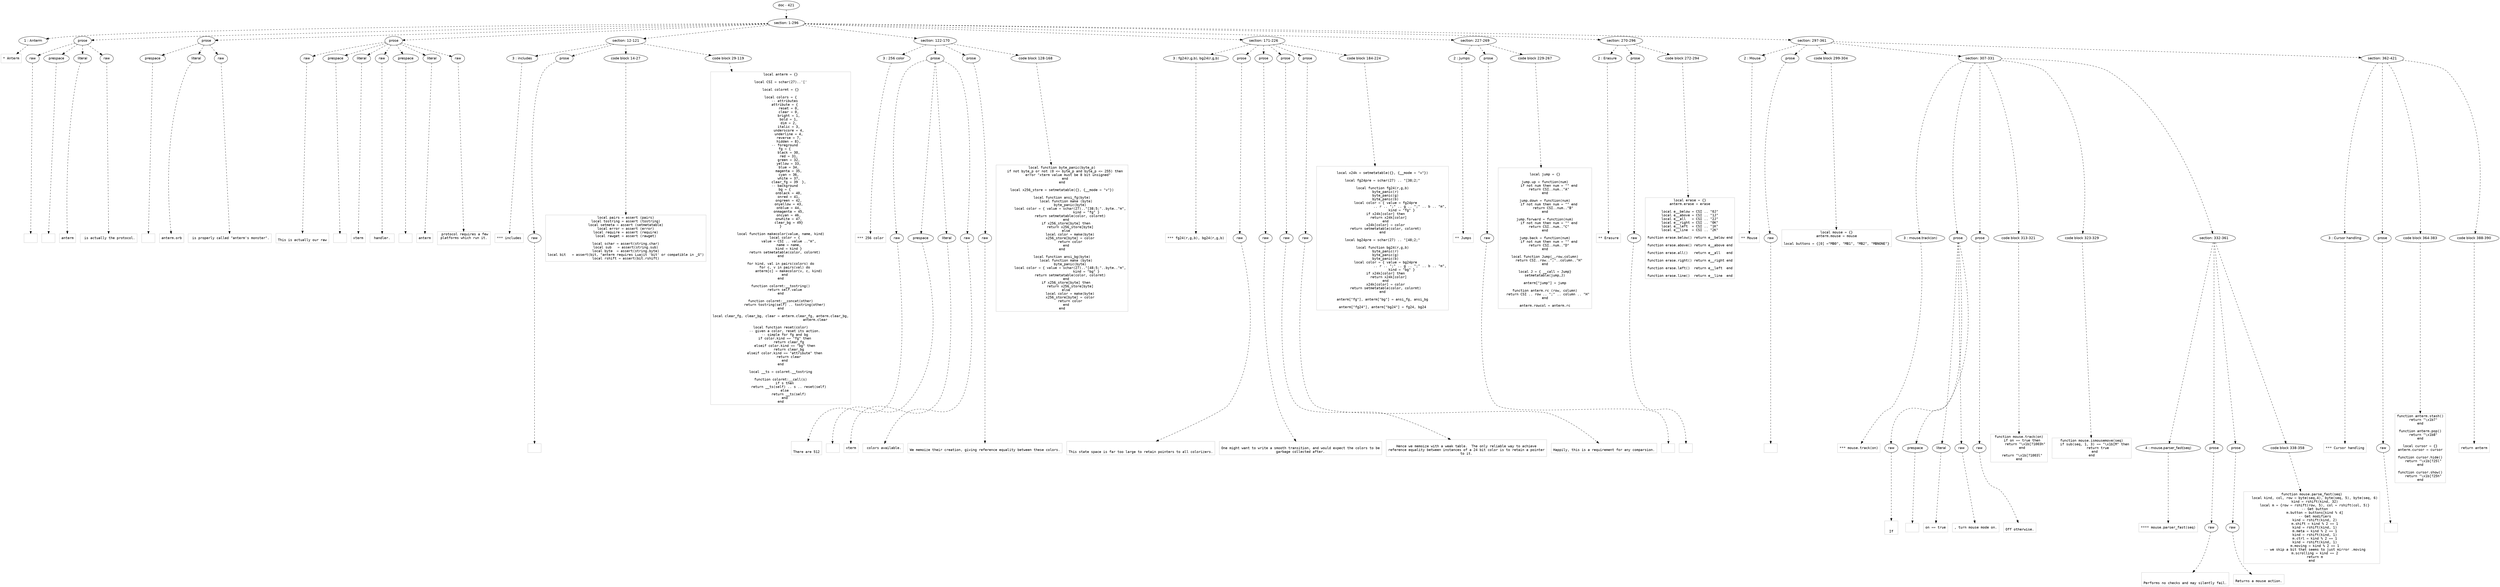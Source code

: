 digraph lpegNode {

node [fontname=Helvetica]
edge [style=dashed]

doc_0 [label="doc - 421"]


doc_0 -> { section_1}
{rank=same; section_1}

section_1 [label="section: 1-296"]


// END RANK doc_0

section_1 -> { header_2 prose_3 prose_4 prose_5 section_6 section_7 section_8 section_9 section_10 section_11}
{rank=same; header_2 prose_3 prose_4 prose_5 section_6 section_7 section_8 section_9 section_10 section_11}

header_2 [label="1 : Anterm"]

prose_3 [label="prose"]

prose_4 [label="prose"]

prose_5 [label="prose"]

section_6 [label="section: 12-121"]

section_7 [label="section: 122-170"]

section_8 [label="section: 171-226"]

section_9 [label="section: 227-269"]

section_10 [label="section: 270-296"]

section_11 [label="section: 297-361"]


// END RANK section_1

header_2 -> leaf_12
leaf_12  [color=Gray,shape=rectangle,fontname=Inconsolata,label="* Anterm"]
// END RANK header_2

prose_3 -> { raw_13 prespace_14 literal_15 raw_16}
{rank=same; raw_13 prespace_14 literal_15 raw_16}

raw_13 [label="raw"]

prespace_14 [label="prespace"]

literal_15 [label="literal"]

raw_16 [label="raw"]


// END RANK prose_3

raw_13 -> leaf_17
leaf_17  [color=Gray,shape=rectangle,fontname=Inconsolata,label="
"]
// END RANK raw_13

prespace_14 -> leaf_18
leaf_18  [color=Gray,shape=rectangle,fontname=Inconsolata,label=""]
// END RANK prespace_14

literal_15 -> leaf_19
leaf_19  [color=Gray,shape=rectangle,fontname=Inconsolata,label="anterm"]
// END RANK literal_15

raw_16 -> leaf_20
leaf_20  [color=Gray,shape=rectangle,fontname=Inconsolata,label=" is actually the protocol.
"]
// END RANK raw_16

prose_4 -> { prespace_21 literal_22 raw_23}
{rank=same; prespace_21 literal_22 raw_23}

prespace_21 [label="prespace"]

literal_22 [label="literal"]

raw_23 [label="raw"]


// END RANK prose_4

prespace_21 -> leaf_24
leaf_24  [color=Gray,shape=rectangle,fontname=Inconsolata,label=""]
// END RANK prespace_21

literal_22 -> leaf_25
leaf_25  [color=Gray,shape=rectangle,fontname=Inconsolata,label="anterm.orb"]
// END RANK literal_22

raw_23 -> leaf_26
leaf_26  [color=Gray,shape=rectangle,fontname=Inconsolata,label=" is properly called \"anterm's monster\".
"]
// END RANK raw_23

prose_5 -> { raw_27 prespace_28 literal_29 raw_30 prespace_31 literal_32 raw_33}
{rank=same; raw_27 prespace_28 literal_29 raw_30 prespace_31 literal_32 raw_33}

raw_27 [label="raw"]

prespace_28 [label="prespace"]

literal_29 [label="literal"]

raw_30 [label="raw"]

prespace_31 [label="prespace"]

literal_32 [label="literal"]

raw_33 [label="raw"]


// END RANK prose_5

raw_27 -> leaf_34
leaf_34  [color=Gray,shape=rectangle,fontname=Inconsolata,label="
This is actually our raw"]
// END RANK raw_27

prespace_28 -> leaf_35
leaf_35  [color=Gray,shape=rectangle,fontname=Inconsolata,label=" "]
// END RANK prespace_28

literal_29 -> leaf_36
leaf_36  [color=Gray,shape=rectangle,fontname=Inconsolata,label="xterm"]
// END RANK literal_29

raw_30 -> leaf_37
leaf_37  [color=Gray,shape=rectangle,fontname=Inconsolata,label=" handler. "]
// END RANK raw_30

prespace_31 -> leaf_38
leaf_38  [color=Gray,shape=rectangle,fontname=Inconsolata,label=" "]
// END RANK prespace_31

literal_32 -> leaf_39
leaf_39  [color=Gray,shape=rectangle,fontname=Inconsolata,label="anterm"]
// END RANK literal_32

raw_33 -> leaf_40
leaf_40  [color=Gray,shape=rectangle,fontname=Inconsolata,label=" protocol requires a few
platforms which run it.

"]
// END RANK raw_33

section_6 -> { header_41 prose_42 codeblock_43 codeblock_44}
{rank=same; header_41 prose_42 codeblock_43 codeblock_44}

header_41 [label="3 : includes"]

prose_42 [label="prose"]

codeblock_43 [label="code block 14-27"]

codeblock_44 [label="code block 29-119"]


// END RANK section_6

header_41 -> leaf_45
leaf_45  [color=Gray,shape=rectangle,fontname=Inconsolata,label="*** includes"]
// END RANK header_41

prose_42 -> { raw_46}
{rank=same; raw_46}

raw_46 [label="raw"]


// END RANK prose_42

raw_46 -> leaf_47
leaf_47  [color=Gray,shape=rectangle,fontname=Inconsolata,label="
"]
// END RANK raw_46

codeblock_43 -> leaf_48
leaf_48  [color=Gray,shape=rectangle,fontname=Inconsolata,label="local pairs = assert (pairs)
local tostring = assert (tostring)
local setmeta = assert (setmetatable)
local error = assert (error)
local require = assert (require)
local rawget = assert (rawget)

local schar = assert(string.char)
local sub   = assert(string.sub)
local byte  = assert(string.byte)
local bit   = assert(bit, \"anterm requires Luajit 'bit' or compatible in _G\")
local rshift = assert(bit.rshift)"]
// END RANK codeblock_43

codeblock_44 -> leaf_49
leaf_49  [color=Gray,shape=rectangle,fontname=Inconsolata,label="local anterm = {}

local CSI = schar(27)..'['

local colormt = {}

local colors = {
    -- attributes
    attribute = {
        reset = 0,
        clear = 0,
        bright = 1,
        bold = 1,
        dim = 2,
        italic = 3,
        underscore = 4,
        underline = 4,
        reverse = 7,
        hidden = 8},
    -- foreground
    fg = {
        black = 30,
        red = 31,
        green = 32,
        yellow = 33,
        blue = 34,
        magenta = 35,
        cyan = 36,
        white = 37,
        clear_fg = 39  },
    -- background
    bg = {
        onblack = 40,
        onred = 41,
        ongreen = 42,
        onyellow = 43,
        onblue = 44,
        onmagenta = 45,
        oncyan = 46,
        onwhite = 47,
        clear_bg = 49}
}

local function makecolor(value, name, kind)
    local color = {
        value = CSI .. value ..\"m\",
        name = name,
        kind = kind }
    return setmetatable(color, colormt)
end

for kind, val in pairs(colors) do
    for c, v in pairs(val) do
        anterm[c] = makecolor(v, c, kind)
    end
end

function colormt:__tostring()
    return self.value
end

function colormt:__concat(other)
    return tostring(self) .. tostring(other)
end

local clear_fg, clear_bg, clear = anterm.clear_fg, anterm.clear_bg,
                                  anterm.clear

local function reset(color)
    -- given a color, reset its action.
    -- simple for fg and bg
    if color.kind == \"fg\" then
        return clear_fg
    elseif color.kind == \"bg\" then
        return clear_bg
    elseif color.kind == \"attribute\" then
        return clear
    end
end

local __ts = colormt.__tostring

function colormt:__call(s)
    if s then
        return __ts(self) .. s .. reset(self)
    else
        return __ts(self)
    end
end"]
// END RANK codeblock_44

section_7 -> { header_50 prose_51 prose_52 codeblock_53}
{rank=same; header_50 prose_51 prose_52 codeblock_53}

header_50 [label="3 : 256 color"]

prose_51 [label="prose"]

prose_52 [label="prose"]

codeblock_53 [label="code block 128-168"]


// END RANK section_7

header_50 -> leaf_54
leaf_54  [color=Gray,shape=rectangle,fontname=Inconsolata,label="*** 256 color"]
// END RANK header_50

prose_51 -> { raw_55 prespace_56 literal_57 raw_58}
{rank=same; raw_55 prespace_56 literal_57 raw_58}

raw_55 [label="raw"]

prespace_56 [label="prespace"]

literal_57 [label="literal"]

raw_58 [label="raw"]


// END RANK prose_51

raw_55 -> leaf_59
leaf_59  [color=Gray,shape=rectangle,fontname=Inconsolata,label="

There are 512"]
// END RANK raw_55

prespace_56 -> leaf_60
leaf_60  [color=Gray,shape=rectangle,fontname=Inconsolata,label=" "]
// END RANK prespace_56

literal_57 -> leaf_61
leaf_61  [color=Gray,shape=rectangle,fontname=Inconsolata,label="xterm"]
// END RANK literal_57

raw_58 -> leaf_62
leaf_62  [color=Gray,shape=rectangle,fontname=Inconsolata,label=" colors available.
"]
// END RANK raw_58

prose_52 -> { raw_63}
{rank=same; raw_63}

raw_63 [label="raw"]


// END RANK prose_52

raw_63 -> leaf_64
leaf_64  [color=Gray,shape=rectangle,fontname=Inconsolata,label="
We memoize their creation, giving reference equality between these colors.
"]
// END RANK raw_63

codeblock_53 -> leaf_65
leaf_65  [color=Gray,shape=rectangle,fontname=Inconsolata,label="local function byte_panic(byte_p)
   if not byte_p or not (0 <= byte_p and byte_p <= 255) then
      error \"xterm value must be 8 bit unsigned\"
   end
end

local x256_store = setmetatable({}, {__mode = \"v\"})

local function ansi_fg(byte)
    local function make (byte)
        byte_panic(byte)
        local color = { value = schar(27)..\"[38;5;\"..byte..\"m\",
                        kind = \"fg\" }
        return setmetatable(color, colormt)
    end
    if x256_store[byte] then
        return x256_store[byte]
    else
        local color = make(byte)
        x256_store[byte] = color
        return color
    end
end

local function ansi_bg(byte)
    local function make (byte)
        byte_panic(byte)
        local color = { value = schar(27)..\"[48;5;\"..byte..\"m\",
                        kind = \"bg\" }
        return setmetatable(color, colormt)
    end
    if x256_store[byte] then
        return x256_store[byte]
    else
        local color = make(byte)
        x256_store[byte] = color
        return color
    end
end"]
// END RANK codeblock_53

section_8 -> { header_66 prose_67 prose_68 prose_69 prose_70 codeblock_71}
{rank=same; header_66 prose_67 prose_68 prose_69 prose_70 codeblock_71}

header_66 [label="3 : fg24(r,g,b), bg24(r,g,b)"]

prose_67 [label="prose"]

prose_68 [label="prose"]

prose_69 [label="prose"]

prose_70 [label="prose"]

codeblock_71 [label="code block 184-224"]


// END RANK section_8

header_66 -> leaf_72
leaf_72  [color=Gray,shape=rectangle,fontname=Inconsolata,label="*** fg24(r,g,b), bg24(r,g,b)"]
// END RANK header_66

prose_67 -> { raw_73}
{rank=same; raw_73}

raw_73 [label="raw"]


// END RANK prose_67

raw_73 -> leaf_74
leaf_74  [color=Gray,shape=rectangle,fontname=Inconsolata,label="

This state space is far too large to retain pointers to all colorizers.
"]
// END RANK raw_73

prose_68 -> { raw_75}
{rank=same; raw_75}

raw_75 [label="raw"]


// END RANK prose_68

raw_75 -> leaf_76
leaf_76  [color=Gray,shape=rectangle,fontname=Inconsolata,label="
One might want to write a smooth transition, and would expect the colors to be
garbage collected after.
"]
// END RANK raw_75

prose_69 -> { raw_77}
{rank=same; raw_77}

raw_77 [label="raw"]


// END RANK prose_69

raw_77 -> leaf_78
leaf_78  [color=Gray,shape=rectangle,fontname=Inconsolata,label="
Hence we memoize with a weak table.  The only reliable way to achieve
reference equality between instances of a 24 bit color is to retain a pointer
to it.
"]
// END RANK raw_77

prose_70 -> { raw_79}
{rank=same; raw_79}

raw_79 [label="raw"]


// END RANK prose_70

raw_79 -> leaf_80
leaf_80  [color=Gray,shape=rectangle,fontname=Inconsolata,label="
Happily, this is a requirement for any comparsion.
"]
// END RANK raw_79

codeblock_71 -> leaf_81
leaf_81  [color=Gray,shape=rectangle,fontname=Inconsolata,label="
local x24k = setmetatable({}, {__mode = \"v\"})

local fg24pre = schar(27) .. \"[38;2;\"

local function fg24(r,g,b)
   byte_panic(r)
   byte_panic(g)
   byte_panic(b)
   local color = { value = fg24pre
                           .. r .. \";\" .. g .. \";\" .. b .. \"m\",
                   kind = \"fg\" }
   if x24k[color] then
      return x24k[color]
   end
   x24k[color] = color
   return setmetatable(color, colormt)
end

local bg24pre = schar(27) .. \"[48;2;\"

local function bg24(r,g,b)
   byte_panic(r)
   byte_panic(g)
   byte_panic(b)
   local color = { value = bg24pre
                           .. r .. \";\" .. g .. \";\" .. b .. \"m\",
                   kind = \"bg\" }
   if x24k[color] then
      return x24k[color]
   end
   x24k[color] = color
   return setmetatable(color, colormt)
end

anterm[\"fg\"], anterm[\"bg\"] = ansi_fg, ansi_bg

anterm[\"fg24\"], anterm[\"bg24\"] = fg24, bg24
"]
// END RANK codeblock_71

section_9 -> { header_82 prose_83 codeblock_84}
{rank=same; header_82 prose_83 codeblock_84}

header_82 [label="2 : Jumps"]

prose_83 [label="prose"]

codeblock_84 [label="code block 229-267"]


// END RANK section_9

header_82 -> leaf_85
leaf_85  [color=Gray,shape=rectangle,fontname=Inconsolata,label="** Jumps"]
// END RANK header_82

prose_83 -> { raw_86}
{rank=same; raw_86}

raw_86 [label="raw"]


// END RANK prose_83

raw_86 -> leaf_87
leaf_87  [color=Gray,shape=rectangle,fontname=Inconsolata,label="
"]
// END RANK raw_86

codeblock_84 -> leaf_88
leaf_88  [color=Gray,shape=rectangle,fontname=Inconsolata,label="
local jump = {}

jump.up = function(num)
    if not num then num = \"\" end
    return CSI..num..\"A\"
end

jump.down = function(num)
    if not num then num = \"\" end
        return CSI..num..\"B\"
end

jump.forward = function(num)
    if not num then num = \"\" end
    return CSI..num..\"C\"
end

jump.back = function(num)
    if not num then num = \"\" end
    return CSI..num..\"D\"
end

local function Jump(_,row,column)
    return CSI..row..\";\"..column..\"H\"
end

local J = { __call = Jump}
setmetatable(jump,J)

anterm[\"jump\"] = jump

function anterm.rc (row, column)
   return CSI .. row .. \";\" .. column .. \"H\"
end

anterm.rowcol = anterm.rc"]
// END RANK codeblock_84

section_10 -> { header_89 prose_90 codeblock_91}
{rank=same; header_89 prose_90 codeblock_91}

header_89 [label="2 : Erasure"]

prose_90 [label="prose"]

codeblock_91 [label="code block 272-294"]


// END RANK section_10

header_89 -> leaf_92
leaf_92  [color=Gray,shape=rectangle,fontname=Inconsolata,label="** Erasure"]
// END RANK header_89

prose_90 -> { raw_93}
{rank=same; raw_93}

raw_93 [label="raw"]


// END RANK prose_90

raw_93 -> leaf_94
leaf_94  [color=Gray,shape=rectangle,fontname=Inconsolata,label="
"]
// END RANK raw_93

codeblock_91 -> leaf_95
leaf_95  [color=Gray,shape=rectangle,fontname=Inconsolata,label="local erase = {}
anterm.erase = erase

local e__below = CSI .. \"0J\"
local e__above = CSI .. \"1J\"
local e__all   = CSI .. \"2J\"
local e__right = CSI .. \"0K\"
local e__left  = CSI .. \"1K\"
local e__line  = CSI .. \"2K\"

function erase.below() return e__below end

function erase.above() return e__above end

function erase.all()   return e__all   end

function erase.right() return e__right end

function erase.left()  return e__left  end

function erase.line()  return e__line  end"]
// END RANK codeblock_91

section_11 -> { header_96 prose_97 codeblock_98 section_99 section_100}
{rank=same; header_96 prose_97 codeblock_98 section_99 section_100}

header_96 [label="2 : Mouse"]

prose_97 [label="prose"]

codeblock_98 [label="code block 299-304"]

section_99 [label="section: 307-331"]

section_100 [label="section: 362-421"]


// END RANK section_11

header_96 -> leaf_101
leaf_101  [color=Gray,shape=rectangle,fontname=Inconsolata,label="** Mouse"]
// END RANK header_96

prose_97 -> { raw_102}
{rank=same; raw_102}

raw_102 [label="raw"]


// END RANK prose_97

raw_102 -> leaf_103
leaf_103  [color=Gray,shape=rectangle,fontname=Inconsolata,label="
"]
// END RANK raw_102

codeblock_98 -> leaf_104
leaf_104  [color=Gray,shape=rectangle,fontname=Inconsolata,label="local mouse = {}
anterm.mouse = mouse

local buttons = {[0] =\"MB0\", \"MB1\", \"MB2\", \"MBNONE\"}"]
// END RANK codeblock_98

section_99 -> { header_105 prose_106 prose_107 codeblock_108 codeblock_109 section_110}
{rank=same; header_105 prose_106 prose_107 codeblock_108 codeblock_109 section_110}

header_105 [label="3 : mouse.track(on)"]

prose_106 [label="prose"]

prose_107 [label="prose"]

codeblock_108 [label="code block 313-321"]

codeblock_109 [label="code block 323-329"]

section_110 [label="section: 332-361"]


// END RANK section_99

header_105 -> leaf_111
leaf_111  [color=Gray,shape=rectangle,fontname=Inconsolata,label="*** mouse.track(on)"]
// END RANK header_105

prose_106 -> { raw_112 prespace_113 literal_114 raw_115}
{rank=same; raw_112 prespace_113 literal_114 raw_115}

raw_112 [label="raw"]

prespace_113 [label="prespace"]

literal_114 [label="literal"]

raw_115 [label="raw"]


// END RANK prose_106

raw_112 -> leaf_116
leaf_116  [color=Gray,shape=rectangle,fontname=Inconsolata,label="

If"]
// END RANK raw_112

prespace_113 -> leaf_117
leaf_117  [color=Gray,shape=rectangle,fontname=Inconsolata,label=" "]
// END RANK prespace_113

literal_114 -> leaf_118
leaf_118  [color=Gray,shape=rectangle,fontname=Inconsolata,label="on == true"]
// END RANK literal_114

raw_115 -> leaf_119
leaf_119  [color=Gray,shape=rectangle,fontname=Inconsolata,label=", turn mouse mode on.
"]
// END RANK raw_115

prose_107 -> { raw_120}
{rank=same; raw_120}

raw_120 [label="raw"]


// END RANK prose_107

raw_120 -> leaf_121
leaf_121  [color=Gray,shape=rectangle,fontname=Inconsolata,label="
Off otherwise.
"]
// END RANK raw_120

codeblock_108 -> leaf_122
leaf_122  [color=Gray,shape=rectangle,fontname=Inconsolata,label="function mouse.track(on)
   if on == true then
      return \"\\x1b[?1003h\"
   end

   return \"\\x1b[?1003l\"
end"]
// END RANK codeblock_108

codeblock_109 -> leaf_123
leaf_123  [color=Gray,shape=rectangle,fontname=Inconsolata,label="function mouse.ismousemove(seq)
   if sub(seq, 1, 3) == \"\\x1b[M\" then
      return true
   end
end"]
// END RANK codeblock_109

section_110 -> { header_124 prose_125 prose_126 codeblock_127}
{rank=same; header_124 prose_125 prose_126 codeblock_127}

header_124 [label="4 : mouse.parser_fast(seq)"]

prose_125 [label="prose"]

prose_126 [label="prose"]

codeblock_127 [label="code block 338-358"]


// END RANK section_110

header_124 -> leaf_128
leaf_128  [color=Gray,shape=rectangle,fontname=Inconsolata,label="**** mouse.parser_fast(seq)"]
// END RANK header_124

prose_125 -> { raw_129}
{rank=same; raw_129}

raw_129 [label="raw"]


// END RANK prose_125

raw_129 -> leaf_130
leaf_130  [color=Gray,shape=rectangle,fontname=Inconsolata,label="

Performs no checks and may silently fail.
"]
// END RANK raw_129

prose_126 -> { raw_131}
{rank=same; raw_131}

raw_131 [label="raw"]


// END RANK prose_126

raw_131 -> leaf_132
leaf_132  [color=Gray,shape=rectangle,fontname=Inconsolata,label="
Returns a mouse action.
"]
// END RANK raw_131

codeblock_127 -> leaf_133
leaf_133  [color=Gray,shape=rectangle,fontname=Inconsolata,label="function mouse.parse_fast(seq)
   local kind, col, row = byte(seq,4), byte(seq, 5), byte(seq, 6)
   kind = rshift(kind, 32)
   local m = {row = rshift(row, 5), col = rshift(col, 5)}
   -- Get button
   m.button = buttons[kind % 4]
   -- Get modifiers
   kind = rshift(kind, 2)
   m.shift = kind % 2 == 1
   kind = rshift(kind, 1)
   m.meta = kind % 2 == 1
   kind = rshift(kind, 1)
   m.ctrl = kind % 2 == 1
   kind = rshift(kind, 1)
   m.moving = kind % 2 == 1
   -- we skip a bit that seems to just mirror .moving
   m.scrolling = kind == 2
   return m
end"]
// END RANK codeblock_127

section_100 -> { header_134 prose_135 codeblock_136 codeblock_137}
{rank=same; header_134 prose_135 codeblock_136 codeblock_137}

header_134 [label="3 : Cursor handling"]

prose_135 [label="prose"]

codeblock_136 [label="code block 364-383"]

codeblock_137 [label="code block 388-390"]


// END RANK section_100

header_134 -> leaf_138
leaf_138  [color=Gray,shape=rectangle,fontname=Inconsolata,label="*** Cursor handling"]
// END RANK header_134

prose_135 -> { raw_139}
{rank=same; raw_139}

raw_139 [label="raw"]


// END RANK prose_135

raw_139 -> leaf_140
leaf_140  [color=Gray,shape=rectangle,fontname=Inconsolata,label="
"]
// END RANK raw_139

codeblock_136 -> leaf_141
leaf_141  [color=Gray,shape=rectangle,fontname=Inconsolata,label="function anterm.stash()
   return \"\\x1b7\"
end

function anterm.pop()
   return \"\\x1b8\"
end

local cursor = {}
anterm.cursor = cursor

function cursor.hide()
   return \"\\x1b[?25l\"
end

function cursor.show()
   return \"\\x1b[?25h\"
end"]
// END RANK codeblock_136

codeblock_137 -> leaf_142
leaf_142  [color=Gray,shape=rectangle,fontname=Inconsolata,label="return anterm"]
// END RANK codeblock_137


}
